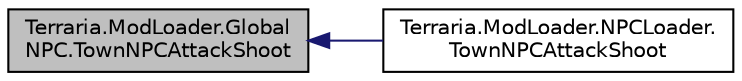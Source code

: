 digraph "Terraria.ModLoader.GlobalNPC.TownNPCAttackShoot"
{
  edge [fontname="Helvetica",fontsize="10",labelfontname="Helvetica",labelfontsize="10"];
  node [fontname="Helvetica",fontsize="10",shape=record];
  rankdir="LR";
  Node217 [label="Terraria.ModLoader.Global\lNPC.TownNPCAttackShoot",height=0.2,width=0.4,color="black", fillcolor="grey75", style="filled", fontcolor="black"];
  Node217 -> Node218 [dir="back",color="midnightblue",fontsize="10",style="solid",fontname="Helvetica"];
  Node218 [label="Terraria.ModLoader.NPCLoader.\lTownNPCAttackShoot",height=0.2,width=0.4,color="black", fillcolor="white", style="filled",URL="$class_terraria_1_1_mod_loader_1_1_n_p_c_loader.html#a7cb36363c8c5a7528c161f6a96770ae3"];
}
